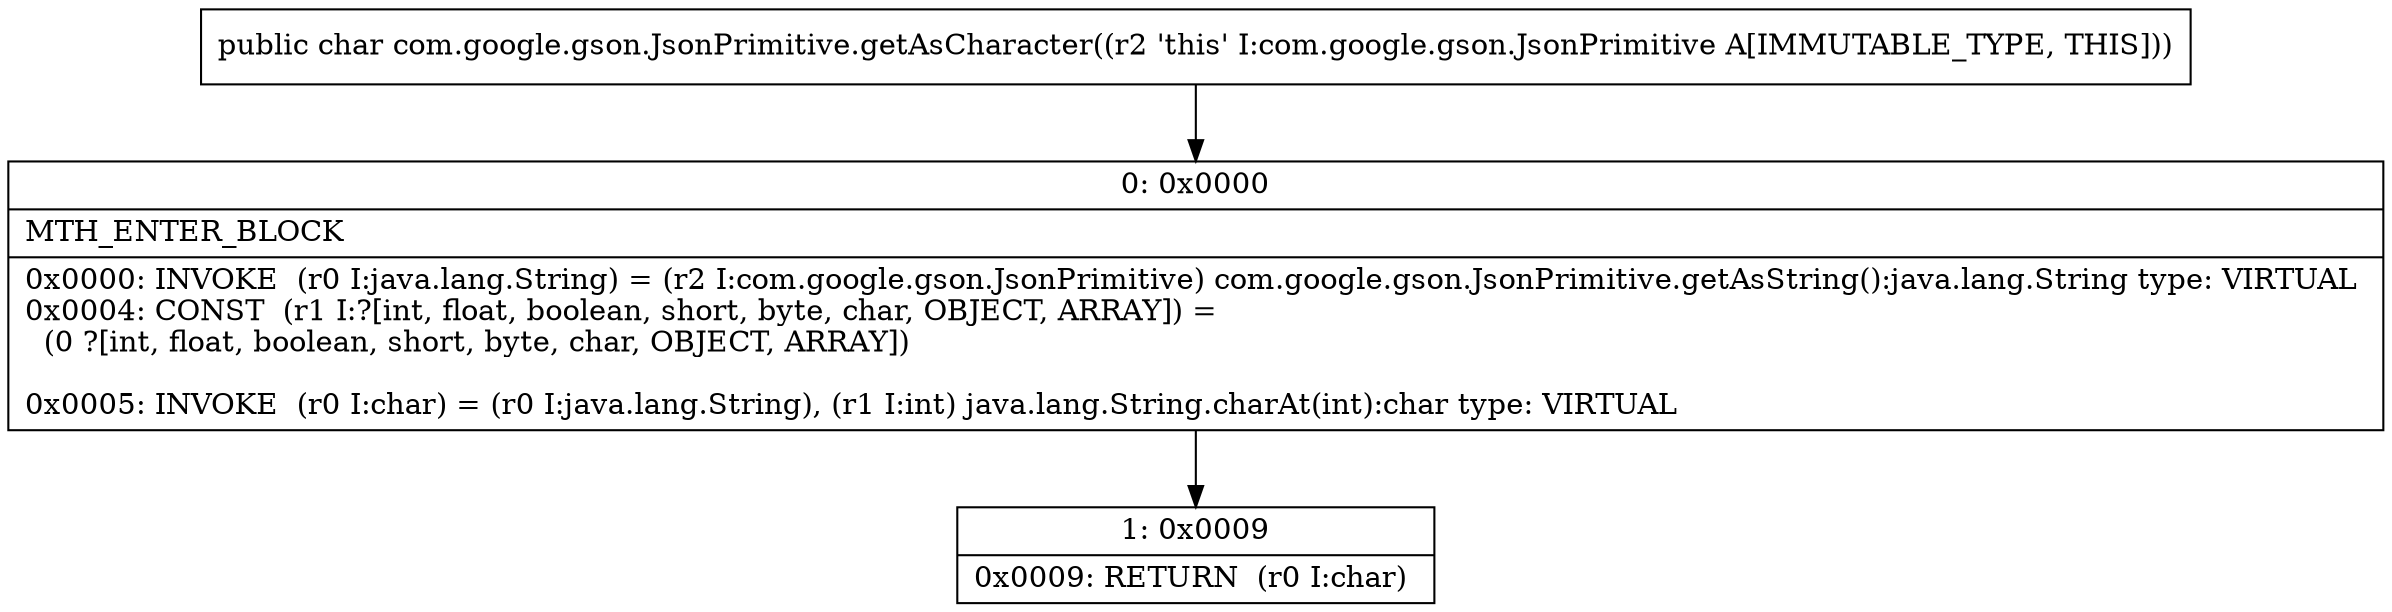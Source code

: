 digraph "CFG forcom.google.gson.JsonPrimitive.getAsCharacter()C" {
Node_0 [shape=record,label="{0\:\ 0x0000|MTH_ENTER_BLOCK\l|0x0000: INVOKE  (r0 I:java.lang.String) = (r2 I:com.google.gson.JsonPrimitive) com.google.gson.JsonPrimitive.getAsString():java.lang.String type: VIRTUAL \l0x0004: CONST  (r1 I:?[int, float, boolean, short, byte, char, OBJECT, ARRAY]) = \l  (0 ?[int, float, boolean, short, byte, char, OBJECT, ARRAY])\l \l0x0005: INVOKE  (r0 I:char) = (r0 I:java.lang.String), (r1 I:int) java.lang.String.charAt(int):char type: VIRTUAL \l}"];
Node_1 [shape=record,label="{1\:\ 0x0009|0x0009: RETURN  (r0 I:char) \l}"];
MethodNode[shape=record,label="{public char com.google.gson.JsonPrimitive.getAsCharacter((r2 'this' I:com.google.gson.JsonPrimitive A[IMMUTABLE_TYPE, THIS])) }"];
MethodNode -> Node_0;
Node_0 -> Node_1;
}


